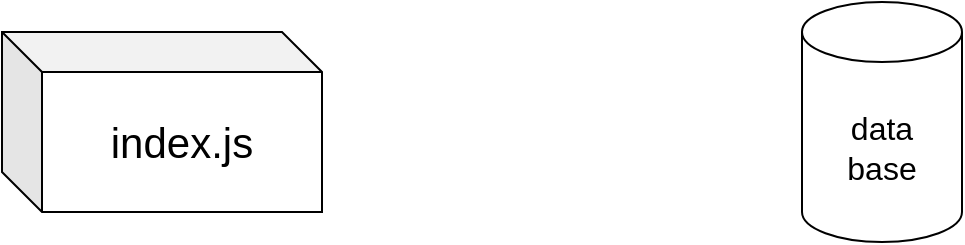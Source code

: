 <mxfile>
    <diagram id="J-Uqk5x1OU_xLQflL8ys" name="Page-1">
        <mxGraphModel dx="696" dy="324" grid="1" gridSize="10" guides="1" tooltips="1" connect="1" arrows="1" fold="1" page="1" pageScale="1" pageWidth="1920" pageHeight="1280" math="0" shadow="0">
            <root>
                <mxCell id="0"/>
                <mxCell id="1" parent="0"/>
                <mxCell id="4" value="&lt;font style=&quot;font-size: 21px;&quot;&gt;index.js&lt;/font&gt;" style="shape=cube;whiteSpace=wrap;html=1;boundedLbl=1;backgroundOutline=1;darkOpacity=0.05;darkOpacity2=0.1;" vertex="1" parent="1">
                    <mxGeometry x="720" y="470" width="160" height="90" as="geometry"/>
                </mxCell>
                <mxCell id="5" value="&lt;font style=&quot;font-size: 16px;&quot;&gt;data&lt;/font&gt;&lt;div&gt;&lt;font style=&quot;font-size: 16px;&quot;&gt;base&lt;/font&gt;&lt;/div&gt;" style="shape=cylinder3;whiteSpace=wrap;html=1;boundedLbl=1;backgroundOutline=1;size=15;" vertex="1" parent="1">
                    <mxGeometry x="1120" y="455" width="80" height="120" as="geometry"/>
                </mxCell>
            </root>
        </mxGraphModel>
    </diagram>
</mxfile>